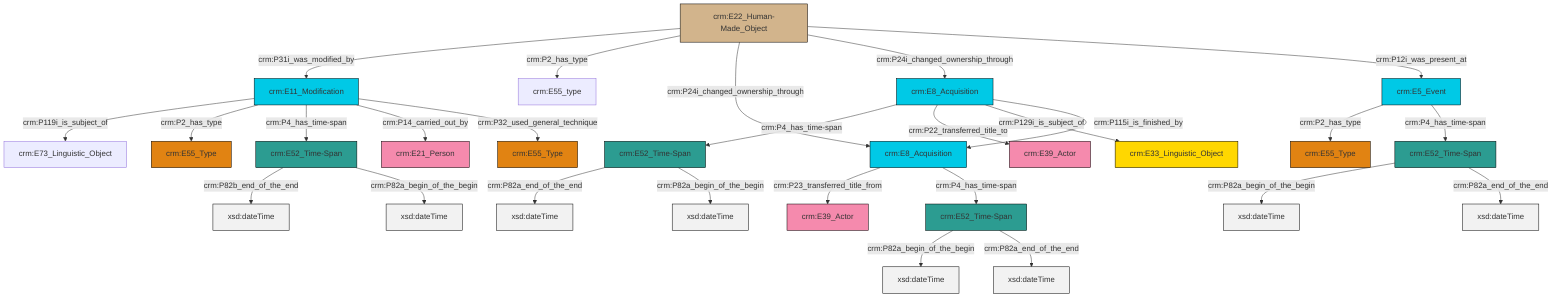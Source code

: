 graph TD
classDef Literal fill:#f2f2f2,stroke:#000000;
classDef CRM_Entity fill:#FFFFFF,stroke:#000000;
classDef Temporal_Entity fill:#00C9E6, stroke:#000000;
classDef Type fill:#E18312, stroke:#000000;
classDef Time-Span fill:#2C9C91, stroke:#000000;
classDef Appellation fill:#FFEB7F, stroke:#000000;
classDef Place fill:#008836, stroke:#000000;
classDef Persistent_Item fill:#B266B2, stroke:#000000;
classDef Conceptual_Object fill:#FFD700, stroke:#000000;
classDef Physical_Thing fill:#D2B48C, stroke:#000000;
classDef Actor fill:#f58aad, stroke:#000000;
classDef PC_Classes fill:#4ce600, stroke:#000000;
classDef Multi fill:#cccccc,stroke:#000000;

0["crm:E11_Modification"]:::Temporal_Entity -->|crm:P119i_is_subject_of| 1["crm:E73_Linguistic_Object"]:::Default
0["crm:E11_Modification"]:::Temporal_Entity -->|crm:P2_has_type| 4["crm:E55_Type"]:::Type
5["crm:E52_Time-Span"]:::Time-Span -->|crm:P82a_begin_of_the_begin| 6[xsd:dateTime]:::Literal
8["crm:E22_Human-Made_Object"]:::Physical_Thing -->|crm:P31i_was_modified_by| 0["crm:E11_Modification"]:::Temporal_Entity
9["crm:E8_Acquisition"]:::Temporal_Entity -->|crm:P23_transferred_title_from| 10["crm:E39_Actor"]:::Actor
8["crm:E22_Human-Made_Object"]:::Physical_Thing -->|crm:P2_has_type| 13["crm:E55_type"]:::Default
15["crm:E8_Acquisition"]:::Temporal_Entity -->|crm:P4_has_time-span| 16["crm:E52_Time-Span"]:::Time-Span
2["crm:E52_Time-Span"]:::Time-Span -->|crm:P82a_begin_of_the_begin| 17[xsd:dateTime]:::Literal
16["crm:E52_Time-Span"]:::Time-Span -->|crm:P82a_end_of_the_end| 18[xsd:dateTime]:::Literal
0["crm:E11_Modification"]:::Temporal_Entity -->|crm:P4_has_time-span| 20["crm:E52_Time-Span"]:::Time-Span
20["crm:E52_Time-Span"]:::Time-Span -->|crm:P82b_end_of_the_end| 22[xsd:dateTime]:::Literal
15["crm:E8_Acquisition"]:::Temporal_Entity -->|crm:P22_transferred_title_to| 23["crm:E39_Actor"]:::Actor
16["crm:E52_Time-Span"]:::Time-Span -->|crm:P82a_begin_of_the_begin| 25[xsd:dateTime]:::Literal
9["crm:E8_Acquisition"]:::Temporal_Entity -->|crm:P4_has_time-span| 2["crm:E52_Time-Span"]:::Time-Span
0["crm:E11_Modification"]:::Temporal_Entity -->|crm:P14_carried_out_by| 29["crm:E21_Person"]:::Actor
8["crm:E22_Human-Made_Object"]:::Physical_Thing -->|crm:P24i_changed_ownership_through| 9["crm:E8_Acquisition"]:::Temporal_Entity
11["crm:E5_Event"]:::Temporal_Entity -->|crm:P2_has_type| 35["crm:E55_Type"]:::Type
15["crm:E8_Acquisition"]:::Temporal_Entity -->|crm:P129i_is_subject_of| 36["crm:E33_Linguistic_Object"]:::Conceptual_Object
8["crm:E22_Human-Made_Object"]:::Physical_Thing -->|crm:P24i_changed_ownership_through| 15["crm:E8_Acquisition"]:::Temporal_Entity
2["crm:E52_Time-Span"]:::Time-Span -->|crm:P82a_end_of_the_end| 38[xsd:dateTime]:::Literal
0["crm:E11_Modification"]:::Temporal_Entity -->|crm:P32_used_general_technique| 31["crm:E55_Type"]:::Type
20["crm:E52_Time-Span"]:::Time-Span -->|crm:P82a_begin_of_the_begin| 41[xsd:dateTime]:::Literal
5["crm:E52_Time-Span"]:::Time-Span -->|crm:P82a_end_of_the_end| 42[xsd:dateTime]:::Literal
8["crm:E22_Human-Made_Object"]:::Physical_Thing -->|crm:P12i_was_present_at| 11["crm:E5_Event"]:::Temporal_Entity
11["crm:E5_Event"]:::Temporal_Entity -->|crm:P4_has_time-span| 5["crm:E52_Time-Span"]:::Time-Span
15["crm:E8_Acquisition"]:::Temporal_Entity -->|crm:P115i_is_finished_by| 9["crm:E8_Acquisition"]:::Temporal_Entity